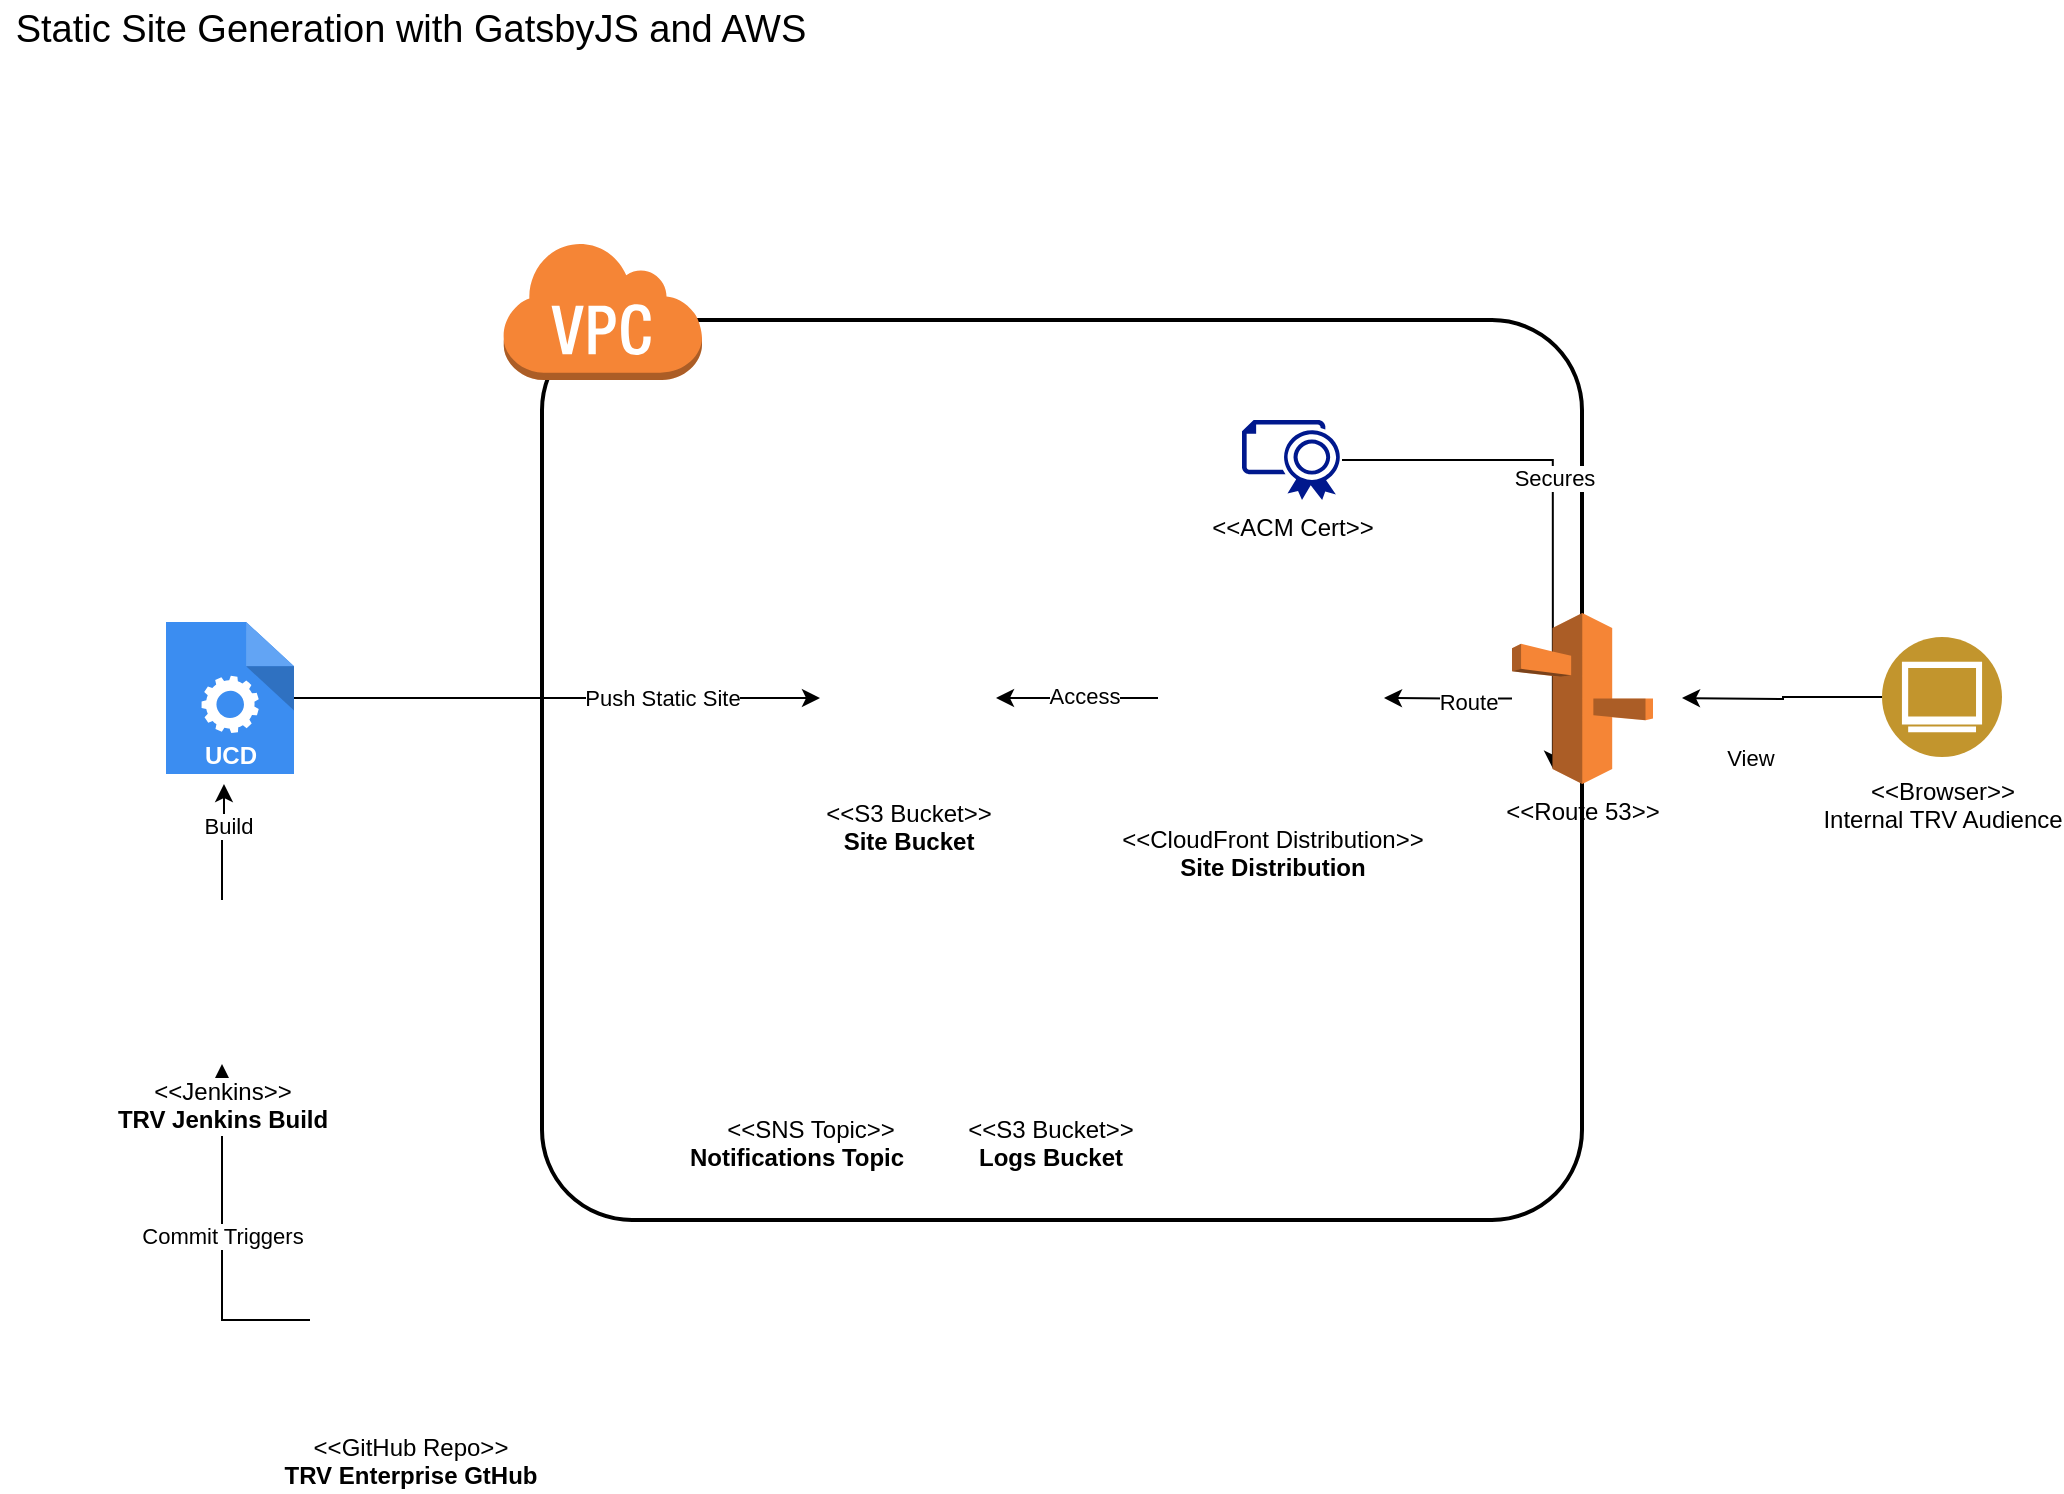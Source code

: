 <mxfile version="12.1.8" type="github" pages="1">
  <diagram id="x5b_3-YbYWvAeVyZhtYZ" name="Page-1">
    <mxGraphModel dx="1329" dy="757" grid="1" gridSize="10" guides="1" tooltips="1" connect="1" arrows="1" fold="1" page="1" pageScale="1" pageWidth="1100" pageHeight="850" math="0" shadow="0">
      <root>
        <mxCell id="0"/>
        <mxCell id="1" parent="0"/>
        <mxCell id="OW8kXWaO3b8pZu1HZWHI-2" value="" style="rounded=1;arcSize=10;dashed=0;strokeColor=#000000;fillColor=none;gradientColor=none;strokeWidth=2;" parent="1" vertex="1">
          <mxGeometry x="300" y="200" width="520" height="450" as="geometry"/>
        </mxCell>
        <mxCell id="OW8kXWaO3b8pZu1HZWHI-3" value="" style="dashed=0;html=1;shape=mxgraph.aws3.virtual_private_cloud;fillColor=#F58536;gradientColor=none;dashed=0;" parent="1" vertex="1">
          <mxGeometry x="280" y="160" width="100" height="70" as="geometry"/>
        </mxCell>
        <mxCell id="VhqsVnI0zUZjItoEZSw--49" value="Commit Triggers" style="edgeStyle=orthogonalEdgeStyle;rounded=0;orthogonalLoop=1;jettySize=auto;html=1;fontSize=11;fontColor=#000000;" edge="1" parent="1" source="VhqsVnI0zUZjItoEZSw--1" target="VhqsVnI0zUZjItoEZSw--2">
          <mxGeometry relative="1" as="geometry"/>
        </mxCell>
        <mxCell id="VhqsVnI0zUZjItoEZSw--1" value="&amp;lt;&amp;lt;GitHub Repo&amp;gt;&amp;gt;&lt;br&gt;&lt;b&gt;TRV Enterprise GtHub&lt;/b&gt;" style="shape=image;html=1;verticalAlign=top;verticalLabelPosition=bottom;labelBackgroundColor=#ffffff;imageAspect=0;aspect=fixed;image=https://cdn3.iconfinder.com/data/icons/free-social-icons/67/github_six_black-128.png" vertex="1" parent="1">
          <mxGeometry x="184" y="650" width="100" height="100" as="geometry"/>
        </mxCell>
        <mxCell id="VhqsVnI0zUZjItoEZSw--19" style="edgeStyle=orthogonalEdgeStyle;rounded=0;orthogonalLoop=1;jettySize=auto;html=1;entryX=0.453;entryY=1.066;entryDx=0;entryDy=0;entryPerimeter=0;fontColor=#FFFFFF;" edge="1" parent="1" source="VhqsVnI0zUZjItoEZSw--2" target="VhqsVnI0zUZjItoEZSw--4">
          <mxGeometry relative="1" as="geometry"/>
        </mxCell>
        <mxCell id="VhqsVnI0zUZjItoEZSw--48" value="Build" style="text;html=1;resizable=0;points=[];align=center;verticalAlign=middle;labelBackgroundColor=#ffffff;fontSize=11;fontColor=#000000;" vertex="1" connectable="0" parent="VhqsVnI0zUZjItoEZSw--19">
          <mxGeometry x="0.288" y="-2" relative="1" as="geometry">
            <mxPoint as="offset"/>
          </mxGeometry>
        </mxCell>
        <mxCell id="VhqsVnI0zUZjItoEZSw--2" value="&amp;lt;&amp;lt;Jenkins&amp;gt;&amp;gt;&lt;br&gt;&lt;b&gt;TRV Jenkins Build&lt;/b&gt;" style="shape=image;html=1;verticalAlign=top;verticalLabelPosition=bottom;labelBackgroundColor=#ffffff;imageAspect=0;aspect=fixed;image=https://cdn4.iconfinder.com/data/icons/logos-brands-5/24/jenkins-128.png" vertex="1" parent="1">
          <mxGeometry x="99" y="490" width="82" height="82" as="geometry"/>
        </mxCell>
        <mxCell id="VhqsVnI0zUZjItoEZSw--8" style="edgeStyle=orthogonalEdgeStyle;rounded=0;orthogonalLoop=1;jettySize=auto;html=1;fontColor=#FFFFFF;" edge="1" parent="1" source="VhqsVnI0zUZjItoEZSw--4" target="VhqsVnI0zUZjItoEZSw--5">
          <mxGeometry relative="1" as="geometry"/>
        </mxCell>
        <mxCell id="VhqsVnI0zUZjItoEZSw--45" value="Push Static Site" style="text;html=1;resizable=0;points=[];align=center;verticalAlign=middle;labelBackgroundColor=#ffffff;fontSize=11;fontColor=#000000;" vertex="1" connectable="0" parent="VhqsVnI0zUZjItoEZSw--8">
          <mxGeometry x="0.247" y="-1" relative="1" as="geometry">
            <mxPoint x="20" y="-1" as="offset"/>
          </mxGeometry>
        </mxCell>
        <mxCell id="VhqsVnI0zUZjItoEZSw--4" value="&lt;b&gt;UCD&lt;/b&gt;" style="html=1;aspect=fixed;strokeColor=none;shadow=0;align=center;verticalAlign=bottom;fillColor=#3B8DF1;shape=mxgraph.gcp2.process;fontColor=#FFFFFF;" vertex="1" parent="1">
          <mxGeometry x="112" y="351" width="64" height="76" as="geometry"/>
        </mxCell>
        <mxCell id="VhqsVnI0zUZjItoEZSw--5" value="&amp;lt;&amp;lt;S3 Bucket&amp;gt;&amp;gt;&lt;br&gt;&lt;b&gt;Site Bucket&lt;/b&gt;" style="shape=image;html=1;verticalAlign=top;verticalLabelPosition=bottom;labelBackgroundColor=#ffffff;imageAspect=0;aspect=fixed;image=https://cdn2.iconfinder.com/data/icons/amazon-aws-stencils/100/Storage__Content_Delivery_Amazon_S3_Bucket-128.png" vertex="1" parent="1">
          <mxGeometry x="439" y="345" width="88" height="88" as="geometry"/>
        </mxCell>
        <mxCell id="VhqsVnI0zUZjItoEZSw--43" style="edgeStyle=orthogonalEdgeStyle;rounded=0;orthogonalLoop=1;jettySize=auto;html=1;entryX=0.29;entryY=0.91;entryDx=0;entryDy=0;entryPerimeter=0;fontSize=19;fontColor=#000000;" edge="1" parent="1" source="VhqsVnI0zUZjItoEZSw--20" target="VhqsVnI0zUZjItoEZSw--41">
          <mxGeometry relative="1" as="geometry"/>
        </mxCell>
        <mxCell id="VhqsVnI0zUZjItoEZSw--44" value="Secures" style="text;html=1;resizable=0;points=[];align=center;verticalAlign=middle;labelBackgroundColor=#ffffff;fontSize=11;fontColor=#000000;" vertex="1" connectable="0" parent="VhqsVnI0zUZjItoEZSw--43">
          <mxGeometry x="-0.122" relative="1" as="geometry">
            <mxPoint as="offset"/>
          </mxGeometry>
        </mxCell>
        <mxCell id="VhqsVnI0zUZjItoEZSw--20" value="&lt;font color=&quot;#000000&quot;&gt;&amp;lt;&amp;lt;ACM Cert&amp;gt;&amp;gt;&lt;/font&gt;" style="aspect=fixed;pointerEvents=1;shadow=0;dashed=0;html=1;strokeColor=none;labelPosition=center;verticalLabelPosition=bottom;verticalAlign=top;align=center;fillColor=#00188D;shape=mxgraph.azure.certificate;fontColor=#FFFFFF;" vertex="1" parent="1">
          <mxGeometry x="650" y="250" width="50" height="40" as="geometry"/>
        </mxCell>
        <mxCell id="VhqsVnI0zUZjItoEZSw--27" value="&amp;lt;&amp;lt;S3 Bucket&amp;gt;&amp;gt;&lt;br&gt;&lt;b&gt;Logs Bucket&lt;/b&gt;" style="shape=image;html=1;verticalAlign=top;verticalLabelPosition=bottom;labelBackgroundColor=#ffffff;imageAspect=0;aspect=fixed;image=https://cdn2.iconfinder.com/data/icons/amazon-aws-stencils/100/Storage__Content_Delivery_Amazon_S3_Bucket-128.png" vertex="1" parent="1">
          <mxGeometry x="510" y="503" width="88" height="88" as="geometry"/>
        </mxCell>
        <mxCell id="VhqsVnI0zUZjItoEZSw--28" value="&amp;lt;&amp;lt;&lt;font color=&quot;#000000&quot;&gt;&amp;lt;&amp;lt;SNS Topic&amp;gt;&amp;gt;&lt;br&gt;&lt;b&gt;Notifications Topic&lt;/b&gt;&lt;br&gt;&lt;/font&gt;" style="shape=image;html=1;verticalAlign=top;verticalLabelPosition=bottom;labelBackgroundColor=#ffffff;imageAspect=0;aspect=fixed;image=https://cdn2.iconfinder.com/data/icons/amazon-aws-stencils/100/App_Services_copy_Amazon_SNS_Topic-128.png;fontColor=#FFFFFF;" vertex="1" parent="1">
          <mxGeometry x="383.5" y="505" width="86" height="86" as="geometry"/>
        </mxCell>
        <mxCell id="VhqsVnI0zUZjItoEZSw--34" style="edgeStyle=orthogonalEdgeStyle;rounded=0;orthogonalLoop=1;jettySize=auto;html=1;fontColor=#000000;" edge="1" parent="1" source="VhqsVnI0zUZjItoEZSw--33" target="VhqsVnI0zUZjItoEZSw--5">
          <mxGeometry relative="1" as="geometry"/>
        </mxCell>
        <mxCell id="VhqsVnI0zUZjItoEZSw--50" value="Access" style="text;html=1;resizable=0;points=[];align=center;verticalAlign=middle;labelBackgroundColor=#ffffff;fontSize=11;fontColor=#000000;" vertex="1" connectable="0" parent="VhqsVnI0zUZjItoEZSw--34">
          <mxGeometry x="-0.086" y="-1" relative="1" as="geometry">
            <mxPoint as="offset"/>
          </mxGeometry>
        </mxCell>
        <mxCell id="VhqsVnI0zUZjItoEZSw--33" value="&amp;lt;&amp;lt;CloudFront Distribution&amp;gt;&amp;gt;&lt;br&gt;&lt;b&gt;Site Distribution&lt;/b&gt;" style="shape=image;html=1;verticalAlign=top;verticalLabelPosition=bottom;labelBackgroundColor=#ffffff;imageAspect=0;aspect=fixed;image=https://cdn2.iconfinder.com/data/icons/amazon-aws-stencils/100/Storage__Content_Delivery_Amazon_CloudFront_Download_Distribution-128.png;fontColor=#000000;" vertex="1" parent="1">
          <mxGeometry x="608" y="332.5" width="113" height="113" as="geometry"/>
        </mxCell>
        <mxCell id="VhqsVnI0zUZjItoEZSw--37" style="edgeStyle=orthogonalEdgeStyle;rounded=0;orthogonalLoop=1;jettySize=auto;html=1;fontColor=#000000;" edge="1" parent="1" source="VhqsVnI0zUZjItoEZSw--36">
          <mxGeometry relative="1" as="geometry">
            <mxPoint x="870" y="389" as="targetPoint"/>
          </mxGeometry>
        </mxCell>
        <mxCell id="VhqsVnI0zUZjItoEZSw--46" value="View" style="text;html=1;resizable=0;points=[];align=center;verticalAlign=middle;labelBackgroundColor=#ffffff;fontSize=11;fontColor=#000000;" vertex="1" connectable="0" parent="VhqsVnI0zUZjItoEZSw--37">
          <mxGeometry x="-0.424" relative="1" as="geometry">
            <mxPoint x="-37" y="30" as="offset"/>
          </mxGeometry>
        </mxCell>
        <mxCell id="VhqsVnI0zUZjItoEZSw--36" value="&amp;lt;&amp;lt;Browser&amp;gt;&amp;gt;&lt;br&gt;Internal TRV Audience" style="aspect=fixed;perimeter=ellipsePerimeter;html=1;align=center;shadow=0;dashed=0;fontColor=#000000;labelBackgroundColor=#ffffff;fontSize=12;spacingTop=3;image;image=img/lib/ibm/users/browser.svg;" vertex="1" parent="1">
          <mxGeometry x="970" y="358.5" width="60" height="60" as="geometry"/>
        </mxCell>
        <mxCell id="VhqsVnI0zUZjItoEZSw--40" value="Static Site Generation with GatsbyJS and AWS" style="text;html=1;resizable=0;autosize=1;align=center;verticalAlign=middle;points=[];fillColor=none;strokeColor=none;rounded=0;fontColor=#000000;fontSize=19;" vertex="1" parent="1">
          <mxGeometry x="29" y="40" width="410" height="30" as="geometry"/>
        </mxCell>
        <mxCell id="VhqsVnI0zUZjItoEZSw--42" style="edgeStyle=orthogonalEdgeStyle;rounded=0;orthogonalLoop=1;jettySize=auto;html=1;fontSize=19;fontColor=#000000;" edge="1" parent="1" source="VhqsVnI0zUZjItoEZSw--41" target="VhqsVnI0zUZjItoEZSw--33">
          <mxGeometry relative="1" as="geometry"/>
        </mxCell>
        <mxCell id="VhqsVnI0zUZjItoEZSw--51" value="Route" style="text;html=1;resizable=0;points=[];align=center;verticalAlign=middle;labelBackgroundColor=#ffffff;fontSize=11;fontColor=#000000;" vertex="1" connectable="0" parent="VhqsVnI0zUZjItoEZSw--42">
          <mxGeometry x="0.006" y="-10" relative="1" as="geometry">
            <mxPoint x="9.5" y="12" as="offset"/>
          </mxGeometry>
        </mxCell>
        <mxCell id="VhqsVnI0zUZjItoEZSw--41" value="&amp;lt;&amp;lt;Route 53&amp;gt;&amp;gt;&lt;br&gt;" style="outlineConnect=0;dashed=0;verticalLabelPosition=bottom;verticalAlign=top;align=center;html=1;shape=mxgraph.aws3.route_53;fillColor=#F58536;gradientColor=none;fontSize=12;fontColor=#000000;" vertex="1" parent="1">
          <mxGeometry x="785" y="346.5" width="70.5" height="85.5" as="geometry"/>
        </mxCell>
      </root>
    </mxGraphModel>
  </diagram>
</mxfile>
